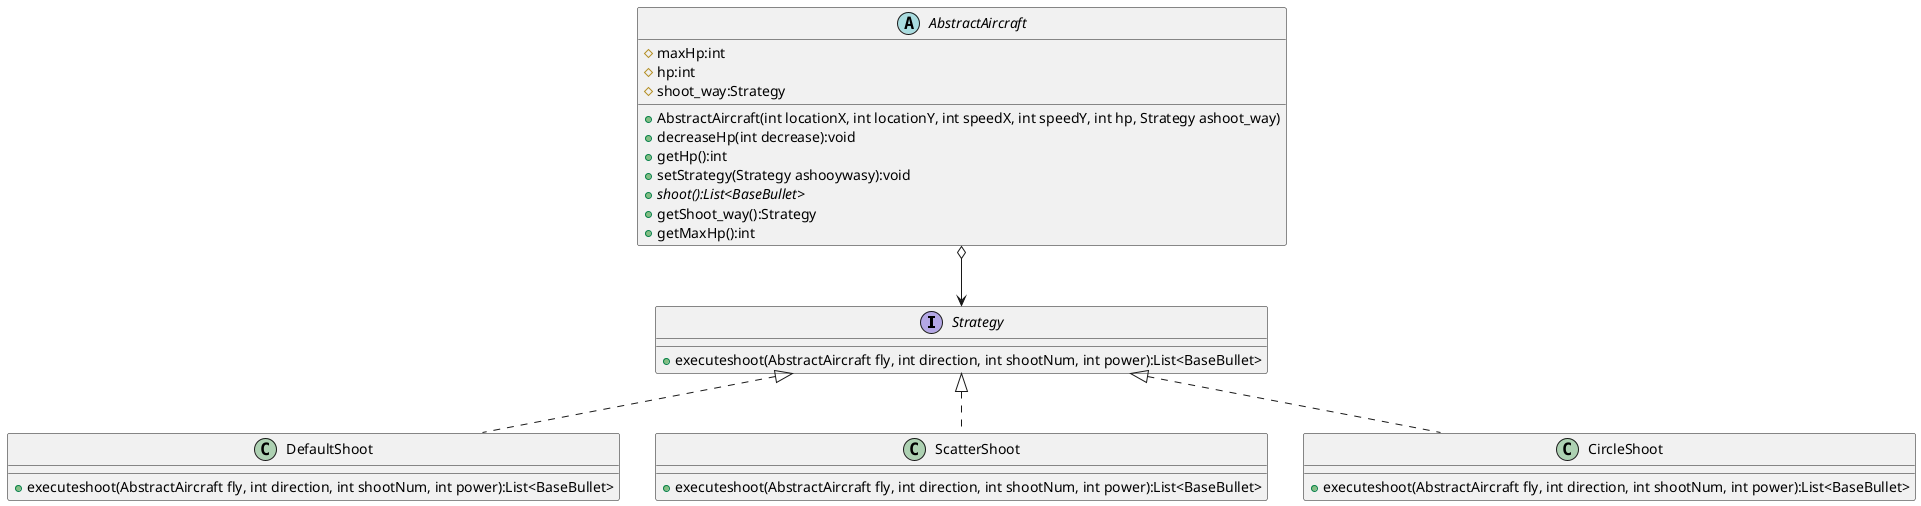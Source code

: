@startuml newuml
interface Strategy{
    + executeshoot(AbstractAircraft fly, int direction, int shootNum, int power):List<BaseBullet>
}

class DefaultShoot{
    + executeshoot(AbstractAircraft fly, int direction, int shootNum, int power):List<BaseBullet>
}

class ScatterShoot{
    + executeshoot(AbstractAircraft fly, int direction, int shootNum, int power):List<BaseBullet>
}

class CircleShoot{
    + executeshoot(AbstractAircraft fly, int direction, int shootNum, int power):List<BaseBullet>
}

Strategy <|.. DefaultShoot
Strategy <|.. ScatterShoot
Strategy <|.. CircleShoot

abstract class AbstractAircraft
{
	# maxHp:int
    # hp:int
    # shoot_way:Strategy
    + AbstractAircraft(int locationX, int locationY, int speedX, int speedY, int hp, Strategy ashoot_way)
    + decreaseHp(int decrease):void
    + getHp():int
    + setStrategy(Strategy ashooywasy):void
    + {abstract} shoot():List<BaseBullet>
    + getShoot_way():Strategy
    + getMaxHp():int
}

AbstractAircraft o--> Strategy

@enduml